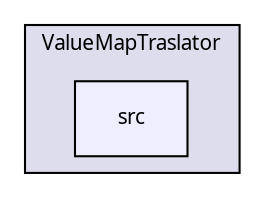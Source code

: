 digraph G {
  compound=true
  node [ fontsize=10, fontname="FreeSans.ttf"];
  edge [ labelfontsize=9, labelfontname="FreeSans.ttf"];
  subgraph clusterdir_615fc3a30cfff95dfe44722732b04ee1 {
    graph [ bgcolor="#ddddee", pencolor="black", label="ValueMapTraslator" fontname="FreeSans.ttf", fontsize=10, URL="dir_615fc3a30cfff95dfe44722732b04ee1.html"]
  dir_d9fef1a7612b4154575769c667771d32 [shape=box, label="src", style="filled", fillcolor="#eeeeff", pencolor="black", URL="dir_d9fef1a7612b4154575769c667771d32.html"];
  }
}
